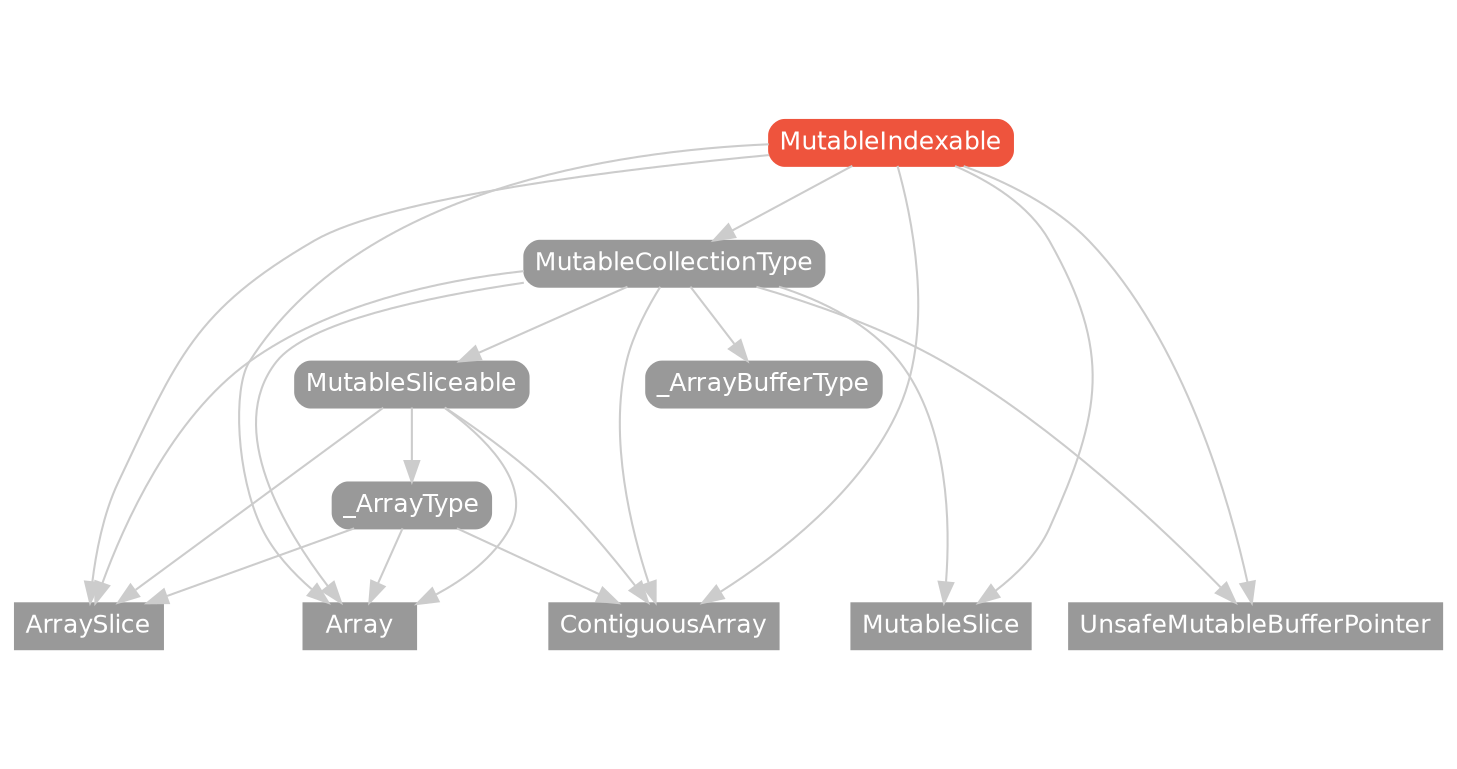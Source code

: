 strict digraph "MutableIndexable - Type Hierarchy - SwiftDoc.org" {
    pad="0.1,0.8"
    node [shape=box, style="filled,rounded", color="#999999", fillcolor="#999999", fontcolor=white, fontname=Helvetica, fontnames="Helvetica,sansserif", fontsize=12, margin="0.07,0.05", height="0.3"]
    edge [color="#cccccc"]
    "Array" [URL="/type/Array/", style=filled]
    "ArraySlice" [URL="/type/ArraySlice/", style=filled]
    "ContiguousArray" [URL="/type/ContiguousArray/", style=filled]
    "MutableCollectionType" [URL="/protocol/MutableCollectionType/"]
    "MutableIndexable" [URL="/protocol/MutableIndexable/", style="filled,rounded", fillcolor="#ee543d", color="#ee543d"]
    "MutableSlice" [URL="/type/MutableSlice/", style=filled]
    "MutableSliceable" [URL="/protocol/MutableSliceable/"]
    "UnsafeMutableBufferPointer" [URL="/type/UnsafeMutableBufferPointer/", style=filled]
    "_ArrayBufferType" [URL="/protocol/_ArrayBufferType/"]
    "_ArrayType" [URL="/protocol/_ArrayType/"]    "MutableIndexable" -> "Array"
    "MutableIndexable" -> "ArraySlice"
    "MutableIndexable" -> "ContiguousArray"
    "MutableIndexable" -> "MutableCollectionType"
    "MutableIndexable" -> "MutableSlice"
    "MutableIndexable" -> "UnsafeMutableBufferPointer"
    "MutableCollectionType" -> "Array"
    "MutableCollectionType" -> "ArraySlice"
    "MutableCollectionType" -> "ContiguousArray"
    "MutableCollectionType" -> "MutableSlice"
    "MutableCollectionType" -> "MutableSliceable"
    "MutableCollectionType" -> "UnsafeMutableBufferPointer"
    "MutableCollectionType" -> "_ArrayBufferType"
    "MutableSliceable" -> "Array"
    "MutableSliceable" -> "ArraySlice"
    "MutableSliceable" -> "ContiguousArray"
    "MutableSliceable" -> "_ArrayType"
    "_ArrayType" -> "Array"
    "_ArrayType" -> "ArraySlice"
    "_ArrayType" -> "ContiguousArray"
    subgraph Types {
        rank = max; "Array"; "ArraySlice"; "ContiguousArray"; "MutableSlice"; "UnsafeMutableBufferPointer";
    }
}